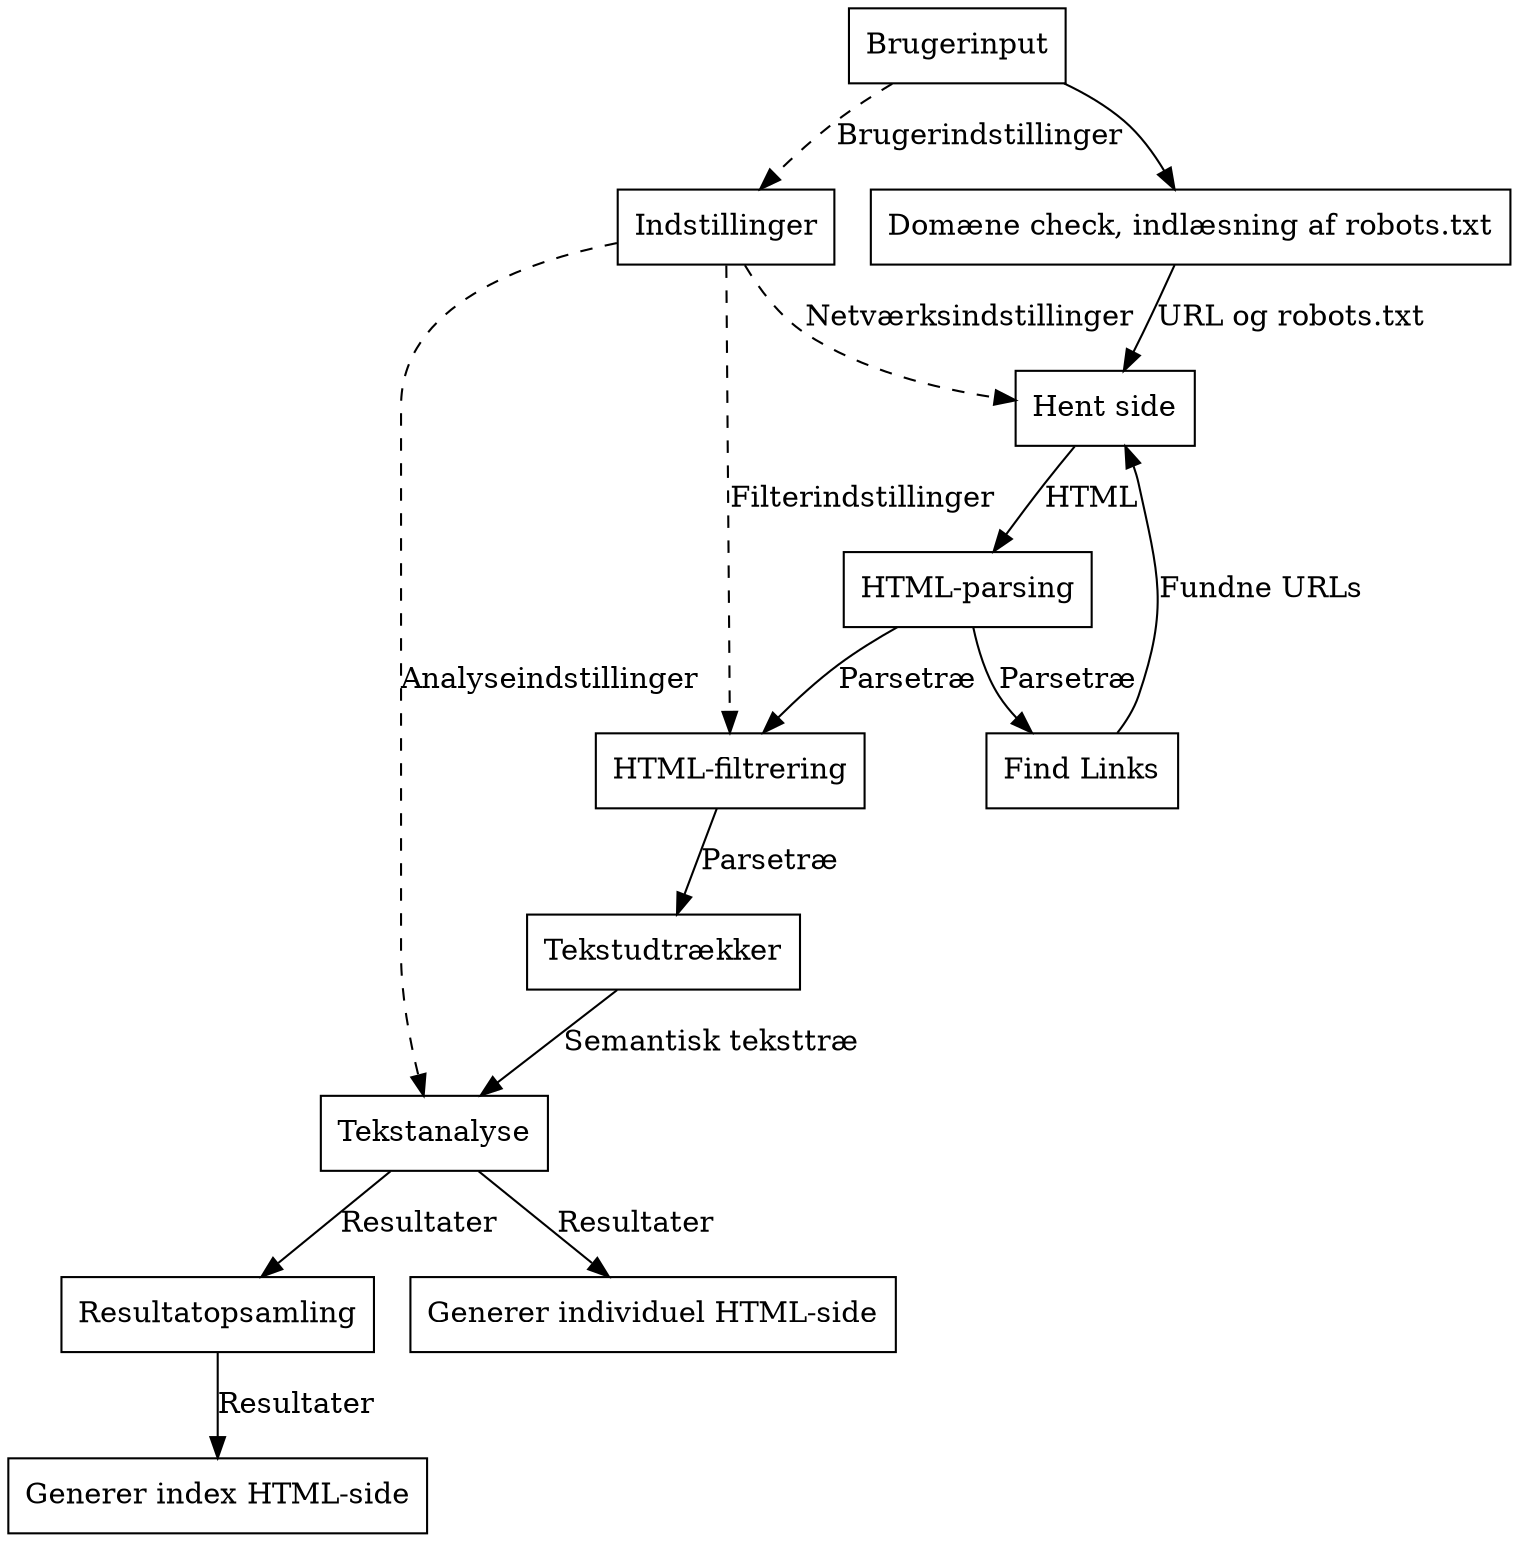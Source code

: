 digraph g
{
//size="8,11"
//margin=5
//rankdir="LR";
node[shape=box];
//edge[arrowsize=0.7, len=0.7]

Brugerinput[label="Brugerinput"];
Indstillinger[label="Indstillinger"];
ParseSide[label="HTML-parsing"];
HentSide[label="Hent side"];
FindLinks[label="Find Links"];
afHTMLificering[label="Tekstudtrækker"];
Tekstanalyse[label="Tekstanalyse"]
HTMLFilter[label="HTML-filtrering"]
DomCheck[label="Domæne check, indlæsning af robots.txt"]
Brugerinput -> DomCheck
DomCheck -> HentSide [label="URL og robots.txt"];
Brugerinput -> Indstillinger [label="Brugerindstillinger", style=dashed];

Indstillinger -> Tekstanalyse [label="Analyseindstillinger", style=dashed];
Indstillinger -> HentSide [label="Netværksindstillinger", style=dashed];
Indstillinger -> HTMLFilter [label="Filterindstillinger", style=dashed];

FindLinks -> HentSide [label="Fundne URLs"]

HentSide -> ParseSide [label="HTML"];


ParseSide -> HTMLFilter -> afHTMLificering [label="Parsetræ"];
ParseSide -> FindLinks [label="Parsetræ"]

afHTMLificering -> Tekstanalyse [label="Semantisk teksttræ"];
Tekstanalyse -> "Resultatopsamling" -> "Generer index HTML-side" [label="Resultater"]
Tekstanalyse -> "Generer individuel HTML-side" [label="Resultater"]

}